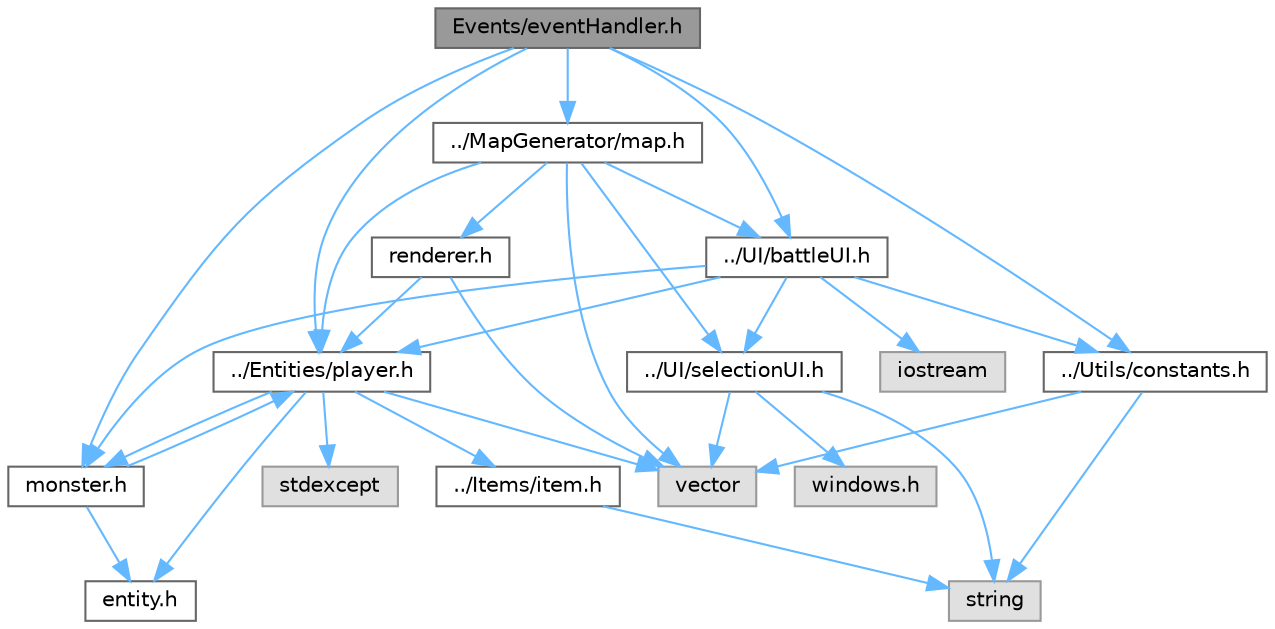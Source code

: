 digraph "Events/eventHandler.h"
{
 // LATEX_PDF_SIZE
  bgcolor="transparent";
  edge [fontname=Helvetica,fontsize=10,labelfontname=Helvetica,labelfontsize=10];
  node [fontname=Helvetica,fontsize=10,shape=box,height=0.2,width=0.4];
  Node1 [id="Node000001",label="Events/eventHandler.h",height=0.2,width=0.4,color="gray40", fillcolor="grey60", style="filled", fontcolor="black",tooltip=" "];
  Node1 -> Node2 [id="edge31_Node000001_Node000002",color="steelblue1",style="solid",tooltip=" "];
  Node2 [id="Node000002",label="../MapGenerator/map.h",height=0.2,width=0.4,color="grey40", fillcolor="white", style="filled",URL="$map_8h.html",tooltip=" "];
  Node2 -> Node3 [id="edge32_Node000002_Node000003",color="steelblue1",style="solid",tooltip=" "];
  Node3 [id="Node000003",label="vector",height=0.2,width=0.4,color="grey60", fillcolor="#E0E0E0", style="filled",tooltip=" "];
  Node2 -> Node4 [id="edge33_Node000002_Node000004",color="steelblue1",style="solid",tooltip=" "];
  Node4 [id="Node000004",label="../Entities/player.h",height=0.2,width=0.4,color="grey40", fillcolor="white", style="filled",URL="$player_8h.html",tooltip=" "];
  Node4 -> Node5 [id="edge34_Node000004_Node000005",color="steelblue1",style="solid",tooltip=" "];
  Node5 [id="Node000005",label="entity.h",height=0.2,width=0.4,color="grey40", fillcolor="white", style="filled",URL="$entity_8h.html",tooltip=" "];
  Node4 -> Node6 [id="edge35_Node000004_Node000006",color="steelblue1",style="solid",tooltip=" "];
  Node6 [id="Node000006",label="monster.h",height=0.2,width=0.4,color="grey40", fillcolor="white", style="filled",URL="$monster_8h.html",tooltip=" "];
  Node6 -> Node5 [id="edge36_Node000006_Node000005",color="steelblue1",style="solid",tooltip=" "];
  Node6 -> Node4 [id="edge37_Node000006_Node000004",color="steelblue1",style="solid",tooltip=" "];
  Node4 -> Node7 [id="edge38_Node000004_Node000007",color="steelblue1",style="solid",tooltip=" "];
  Node7 [id="Node000007",label="../Items/item.h",height=0.2,width=0.4,color="grey40", fillcolor="white", style="filled",URL="$item_8h.html",tooltip=" "];
  Node7 -> Node8 [id="edge39_Node000007_Node000008",color="steelblue1",style="solid",tooltip=" "];
  Node8 [id="Node000008",label="string",height=0.2,width=0.4,color="grey60", fillcolor="#E0E0E0", style="filled",tooltip=" "];
  Node4 -> Node3 [id="edge40_Node000004_Node000003",color="steelblue1",style="solid",tooltip=" "];
  Node4 -> Node9 [id="edge41_Node000004_Node000009",color="steelblue1",style="solid",tooltip=" "];
  Node9 [id="Node000009",label="stdexcept",height=0.2,width=0.4,color="grey60", fillcolor="#E0E0E0", style="filled",tooltip=" "];
  Node2 -> Node10 [id="edge42_Node000002_Node000010",color="steelblue1",style="solid",tooltip=" "];
  Node10 [id="Node000010",label="renderer.h",height=0.2,width=0.4,color="grey40", fillcolor="white", style="filled",URL="$renderer_8h.html",tooltip=" "];
  Node10 -> Node4 [id="edge43_Node000010_Node000004",color="steelblue1",style="solid",tooltip=" "];
  Node10 -> Node3 [id="edge44_Node000010_Node000003",color="steelblue1",style="solid",tooltip=" "];
  Node2 -> Node11 [id="edge45_Node000002_Node000011",color="steelblue1",style="solid",tooltip=" "];
  Node11 [id="Node000011",label="../UI/selectionUI.h",height=0.2,width=0.4,color="grey40", fillcolor="white", style="filled",URL="$selection_u_i_8h.html",tooltip=" "];
  Node11 -> Node12 [id="edge46_Node000011_Node000012",color="steelblue1",style="solid",tooltip=" "];
  Node12 [id="Node000012",label="windows.h",height=0.2,width=0.4,color="grey60", fillcolor="#E0E0E0", style="filled",tooltip=" "];
  Node11 -> Node3 [id="edge47_Node000011_Node000003",color="steelblue1",style="solid",tooltip=" "];
  Node11 -> Node8 [id="edge48_Node000011_Node000008",color="steelblue1",style="solid",tooltip=" "];
  Node2 -> Node13 [id="edge49_Node000002_Node000013",color="steelblue1",style="solid",tooltip=" "];
  Node13 [id="Node000013",label="../UI/battleUI.h",height=0.2,width=0.4,color="grey40", fillcolor="white", style="filled",URL="$battle_u_i_8h.html",tooltip=" "];
  Node13 -> Node14 [id="edge50_Node000013_Node000014",color="steelblue1",style="solid",tooltip=" "];
  Node14 [id="Node000014",label="iostream",height=0.2,width=0.4,color="grey60", fillcolor="#E0E0E0", style="filled",tooltip=" "];
  Node13 -> Node11 [id="edge51_Node000013_Node000011",color="steelblue1",style="solid",tooltip=" "];
  Node13 -> Node4 [id="edge52_Node000013_Node000004",color="steelblue1",style="solid",tooltip=" "];
  Node13 -> Node6 [id="edge53_Node000013_Node000006",color="steelblue1",style="solid",tooltip=" "];
  Node13 -> Node15 [id="edge54_Node000013_Node000015",color="steelblue1",style="solid",tooltip=" "];
  Node15 [id="Node000015",label="../Utils/constants.h",height=0.2,width=0.4,color="grey40", fillcolor="white", style="filled",URL="$constants_8h.html",tooltip=" "];
  Node15 -> Node8 [id="edge55_Node000015_Node000008",color="steelblue1",style="solid",tooltip=" "];
  Node15 -> Node3 [id="edge56_Node000015_Node000003",color="steelblue1",style="solid",tooltip=" "];
  Node1 -> Node15 [id="edge57_Node000001_Node000015",color="steelblue1",style="solid",tooltip=" "];
  Node1 -> Node13 [id="edge58_Node000001_Node000013",color="steelblue1",style="solid",tooltip=" "];
  Node1 -> Node4 [id="edge59_Node000001_Node000004",color="steelblue1",style="solid",tooltip=" "];
  Node1 -> Node6 [id="edge60_Node000001_Node000006",color="steelblue1",style="solid",tooltip=" "];
}
